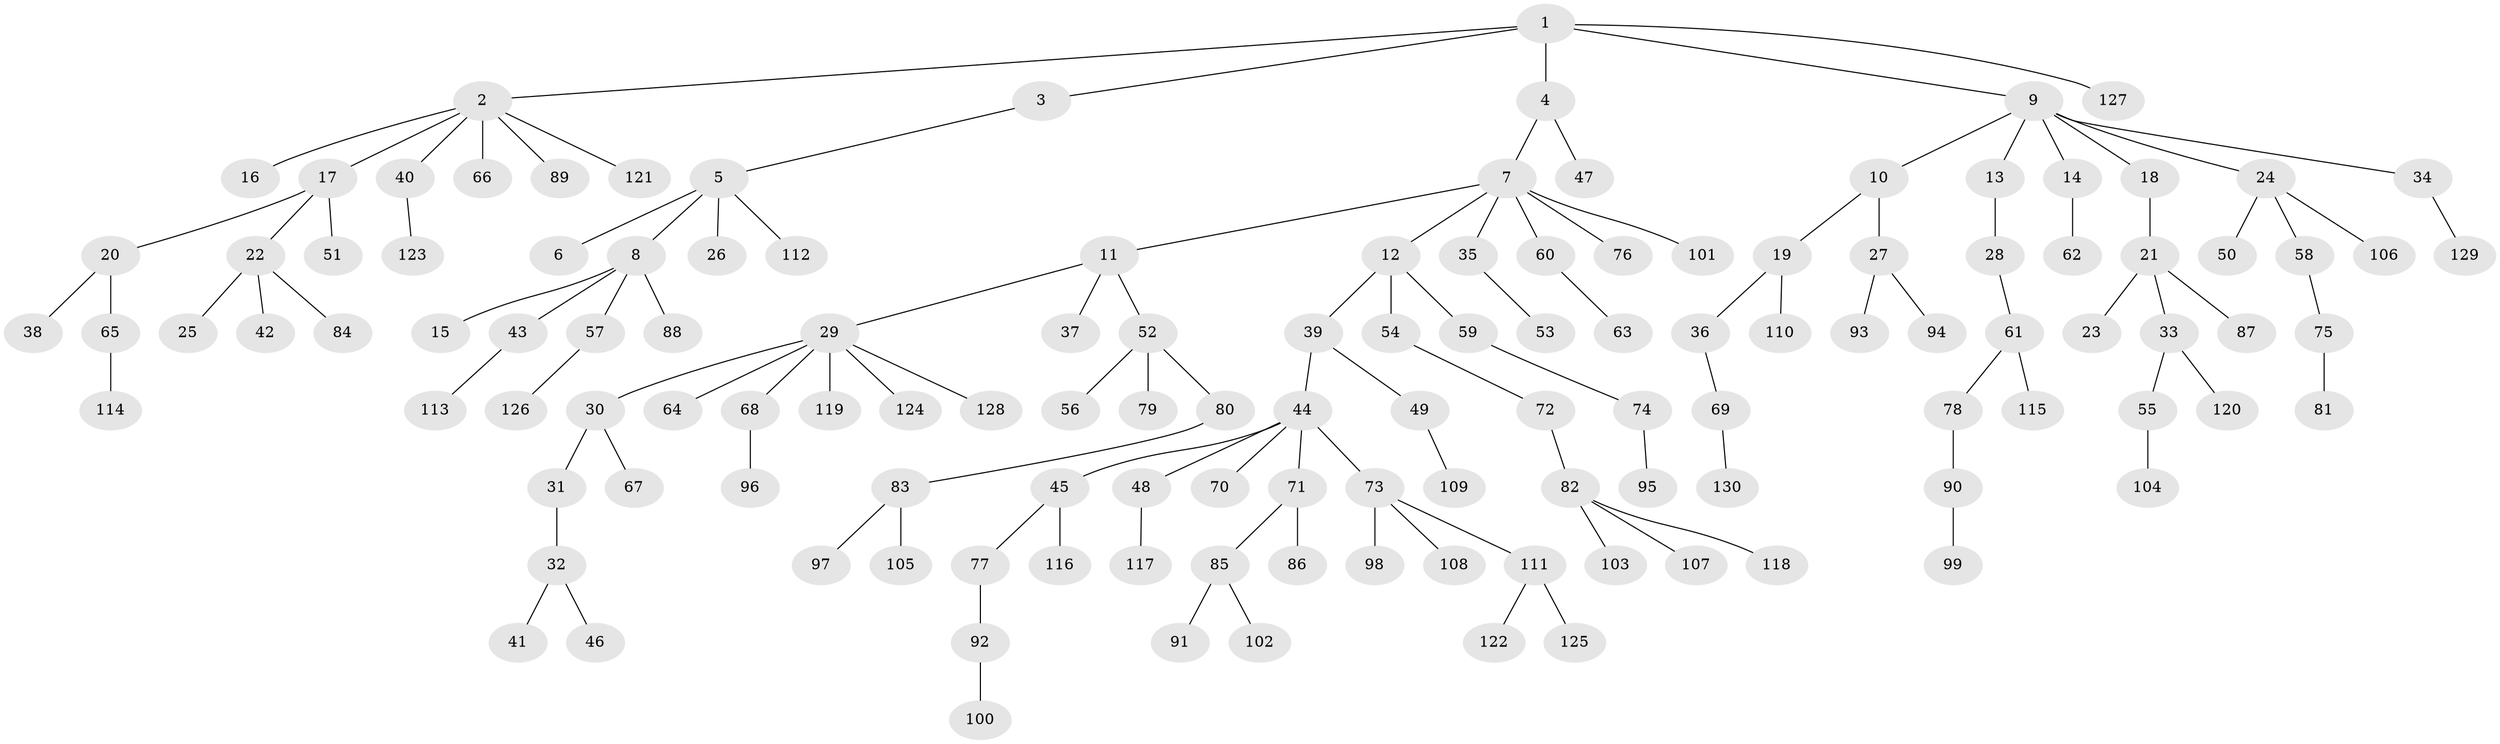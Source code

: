 // coarse degree distribution, {10: 0.015384615384615385, 4: 0.03076923076923077, 7: 0.015384615384615385, 9: 0.015384615384615385, 3: 0.046153846153846156, 5: 0.046153846153846156, 2: 0.24615384615384617, 1: 0.5846153846153846}
// Generated by graph-tools (version 1.1) at 2025/19/03/04/25 18:19:24]
// undirected, 130 vertices, 129 edges
graph export_dot {
graph [start="1"]
  node [color=gray90,style=filled];
  1;
  2;
  3;
  4;
  5;
  6;
  7;
  8;
  9;
  10;
  11;
  12;
  13;
  14;
  15;
  16;
  17;
  18;
  19;
  20;
  21;
  22;
  23;
  24;
  25;
  26;
  27;
  28;
  29;
  30;
  31;
  32;
  33;
  34;
  35;
  36;
  37;
  38;
  39;
  40;
  41;
  42;
  43;
  44;
  45;
  46;
  47;
  48;
  49;
  50;
  51;
  52;
  53;
  54;
  55;
  56;
  57;
  58;
  59;
  60;
  61;
  62;
  63;
  64;
  65;
  66;
  67;
  68;
  69;
  70;
  71;
  72;
  73;
  74;
  75;
  76;
  77;
  78;
  79;
  80;
  81;
  82;
  83;
  84;
  85;
  86;
  87;
  88;
  89;
  90;
  91;
  92;
  93;
  94;
  95;
  96;
  97;
  98;
  99;
  100;
  101;
  102;
  103;
  104;
  105;
  106;
  107;
  108;
  109;
  110;
  111;
  112;
  113;
  114;
  115;
  116;
  117;
  118;
  119;
  120;
  121;
  122;
  123;
  124;
  125;
  126;
  127;
  128;
  129;
  130;
  1 -- 2;
  1 -- 3;
  1 -- 4;
  1 -- 9;
  1 -- 127;
  2 -- 16;
  2 -- 17;
  2 -- 40;
  2 -- 66;
  2 -- 89;
  2 -- 121;
  3 -- 5;
  4 -- 7;
  4 -- 47;
  5 -- 6;
  5 -- 8;
  5 -- 26;
  5 -- 112;
  7 -- 11;
  7 -- 12;
  7 -- 35;
  7 -- 60;
  7 -- 76;
  7 -- 101;
  8 -- 15;
  8 -- 43;
  8 -- 57;
  8 -- 88;
  9 -- 10;
  9 -- 13;
  9 -- 14;
  9 -- 18;
  9 -- 24;
  9 -- 34;
  10 -- 19;
  10 -- 27;
  11 -- 29;
  11 -- 37;
  11 -- 52;
  12 -- 39;
  12 -- 54;
  12 -- 59;
  13 -- 28;
  14 -- 62;
  17 -- 20;
  17 -- 22;
  17 -- 51;
  18 -- 21;
  19 -- 36;
  19 -- 110;
  20 -- 38;
  20 -- 65;
  21 -- 23;
  21 -- 33;
  21 -- 87;
  22 -- 25;
  22 -- 42;
  22 -- 84;
  24 -- 50;
  24 -- 58;
  24 -- 106;
  27 -- 93;
  27 -- 94;
  28 -- 61;
  29 -- 30;
  29 -- 64;
  29 -- 68;
  29 -- 119;
  29 -- 124;
  29 -- 128;
  30 -- 31;
  30 -- 67;
  31 -- 32;
  32 -- 41;
  32 -- 46;
  33 -- 55;
  33 -- 120;
  34 -- 129;
  35 -- 53;
  36 -- 69;
  39 -- 44;
  39 -- 49;
  40 -- 123;
  43 -- 113;
  44 -- 45;
  44 -- 48;
  44 -- 70;
  44 -- 71;
  44 -- 73;
  45 -- 77;
  45 -- 116;
  48 -- 117;
  49 -- 109;
  52 -- 56;
  52 -- 79;
  52 -- 80;
  54 -- 72;
  55 -- 104;
  57 -- 126;
  58 -- 75;
  59 -- 74;
  60 -- 63;
  61 -- 78;
  61 -- 115;
  65 -- 114;
  68 -- 96;
  69 -- 130;
  71 -- 85;
  71 -- 86;
  72 -- 82;
  73 -- 98;
  73 -- 108;
  73 -- 111;
  74 -- 95;
  75 -- 81;
  77 -- 92;
  78 -- 90;
  80 -- 83;
  82 -- 103;
  82 -- 107;
  82 -- 118;
  83 -- 97;
  83 -- 105;
  85 -- 91;
  85 -- 102;
  90 -- 99;
  92 -- 100;
  111 -- 122;
  111 -- 125;
}
